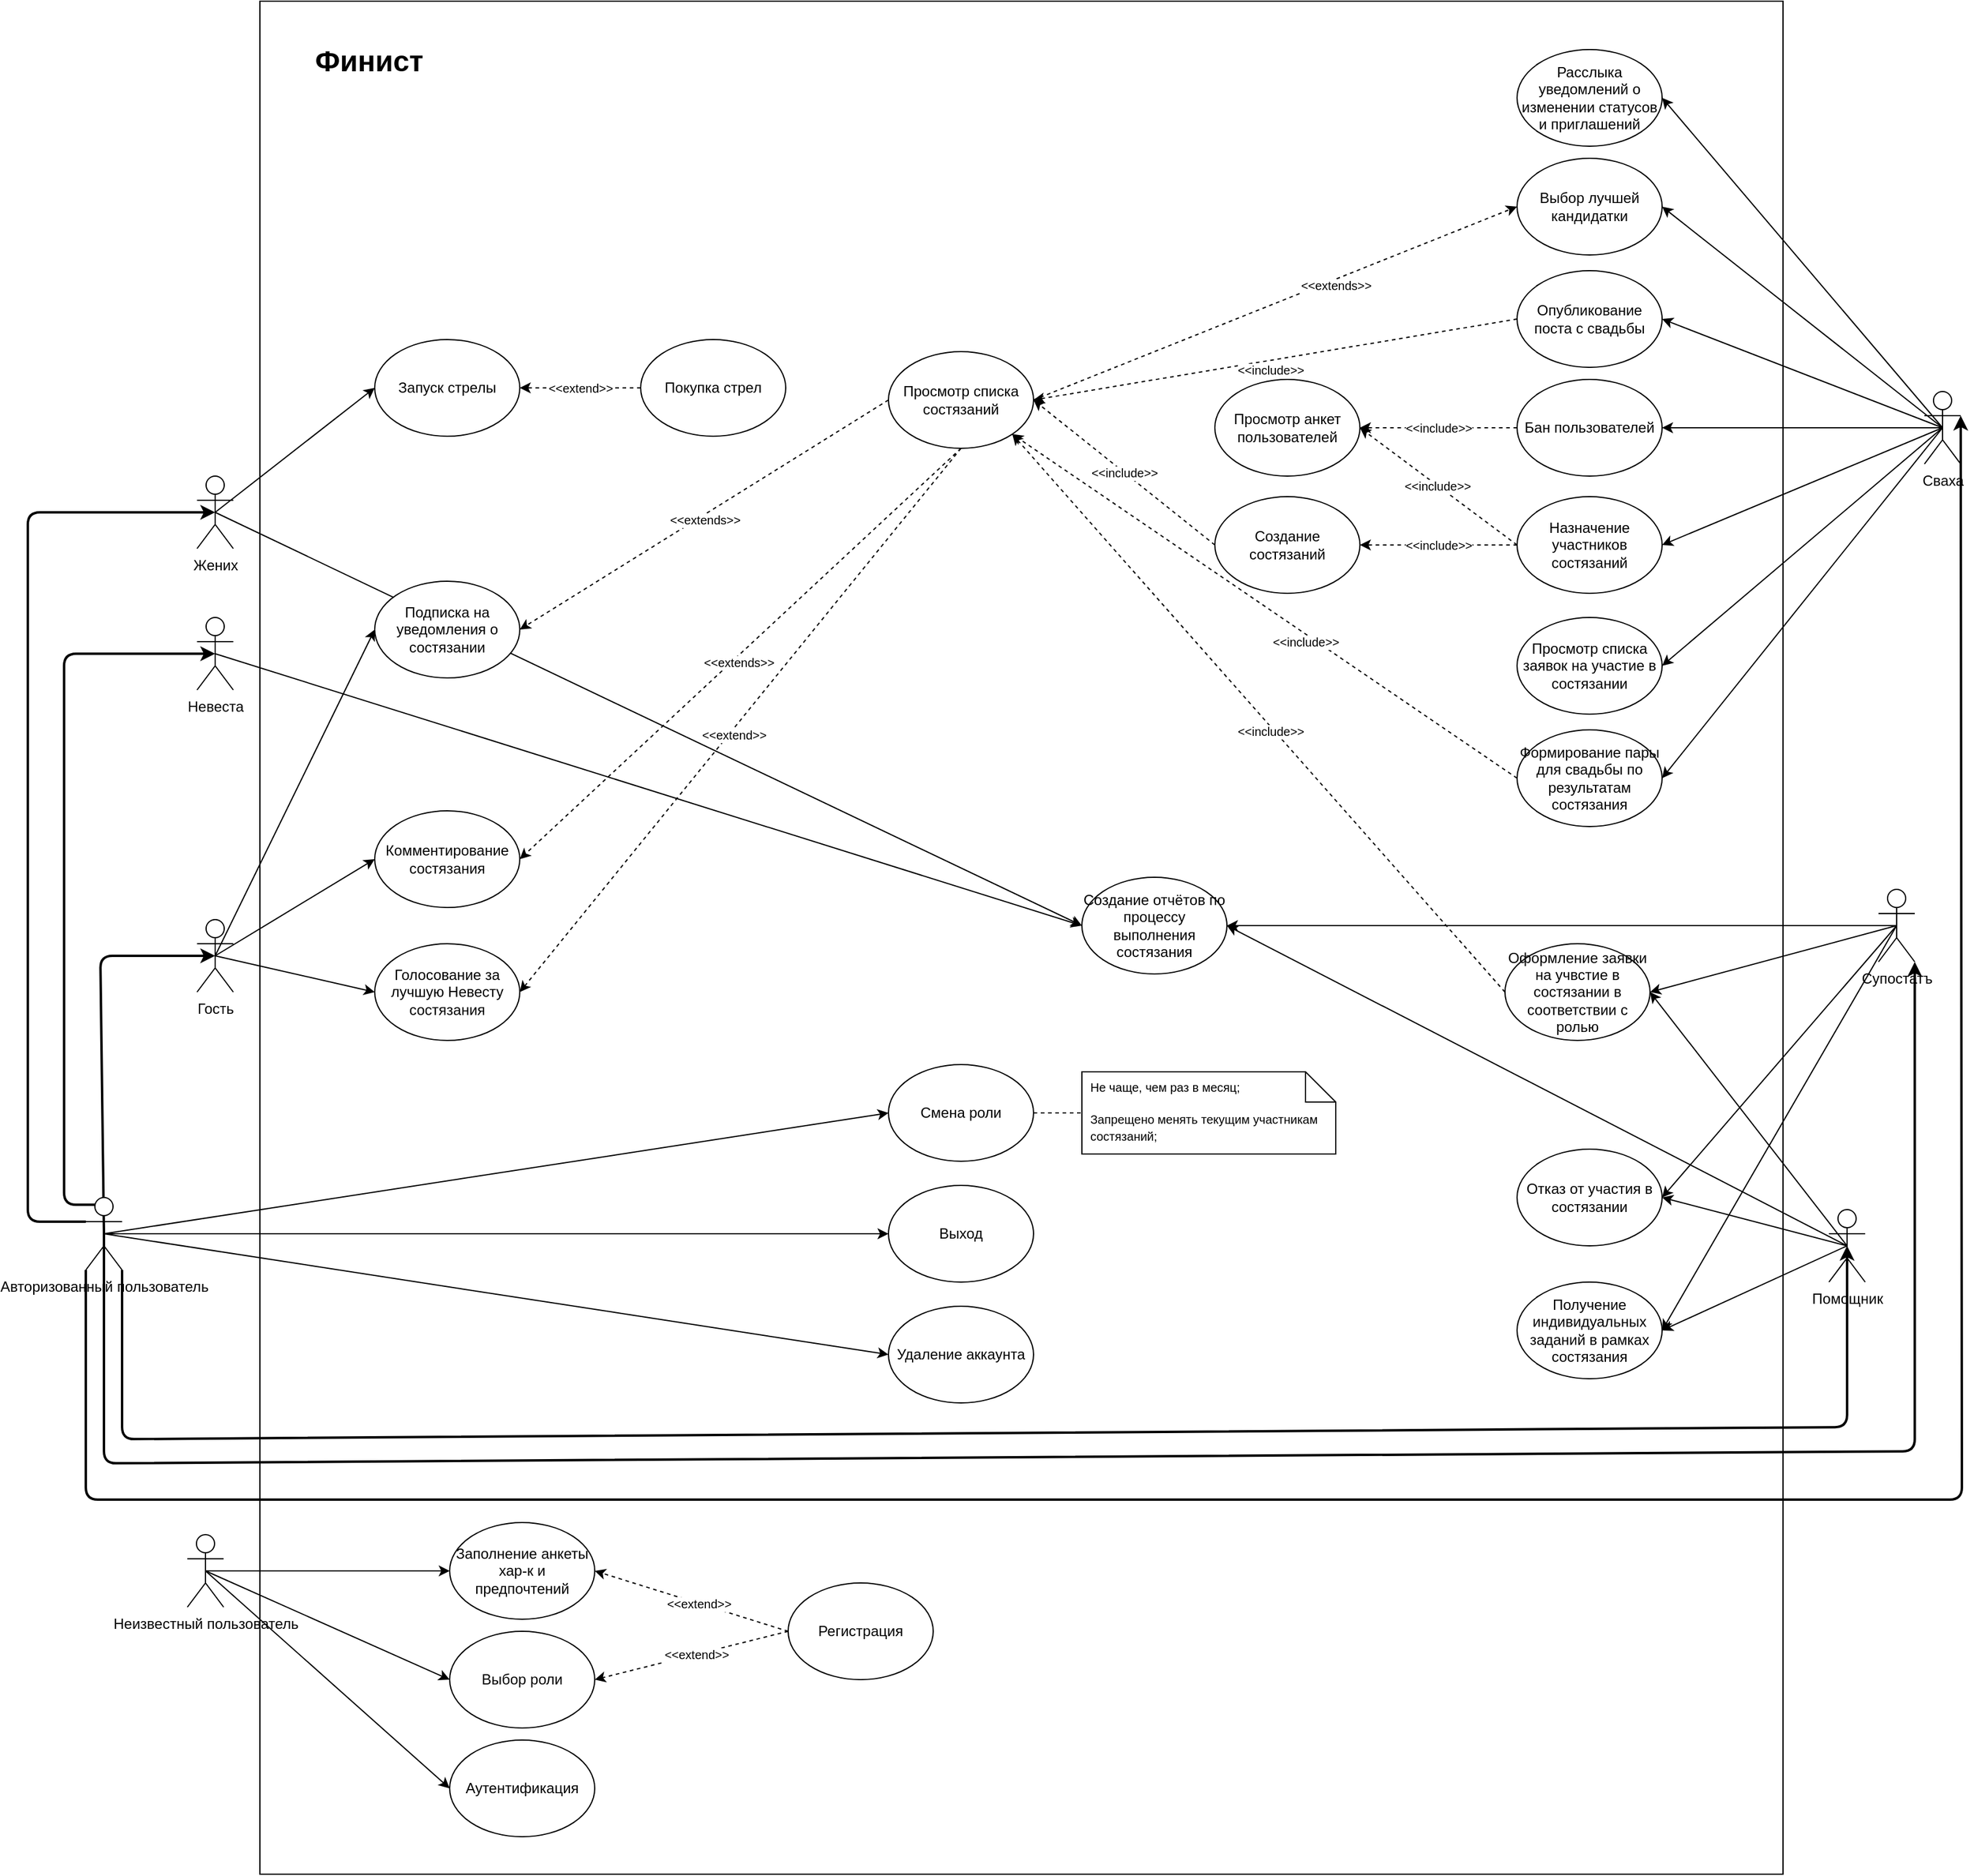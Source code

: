 <mxfile>
    <diagram id="Rc9mrc5BCH0bYZ0IDgvS" name="Страница 1">
        <mxGraphModel dx="3434" dy="3359" grid="1" gridSize="10" guides="1" tooltips="1" connect="1" arrows="1" fold="1" page="1" pageScale="1" pageWidth="1169" pageHeight="827" math="0" shadow="0">
            <root>
                <mxCell id="0"/>
                <mxCell id="1" parent="0"/>
                <mxCell id="352" value="" style="rounded=0;whiteSpace=wrap;html=1;fontSize=10;" parent="1" vertex="1">
                    <mxGeometry x="-941" y="-1600" width="1260" height="1550" as="geometry"/>
                </mxCell>
                <mxCell id="338" style="edgeStyle=none;html=1;exitX=0.5;exitY=0.5;exitDx=0;exitDy=0;exitPerimeter=0;entryX=0;entryY=0.5;entryDx=0;entryDy=0;fontSize=10;" parent="1" source="2" target="230" edge="1">
                    <mxGeometry relative="1" as="geometry"/>
                </mxCell>
                <mxCell id="2" value="Невеста" style="shape=umlActor;verticalLabelPosition=bottom;verticalAlign=top;html=1;" parent="1" vertex="1">
                    <mxGeometry x="-993" y="-1090" width="30" height="60" as="geometry"/>
                </mxCell>
                <mxCell id="272" style="edgeStyle=none;html=1;exitX=0.5;exitY=0.5;exitDx=0;exitDy=0;exitPerimeter=0;fontSize=10;entryX=0;entryY=0.5;entryDx=0;entryDy=0;" parent="1" source="16" target="207" edge="1">
                    <mxGeometry relative="1" as="geometry"/>
                </mxCell>
                <mxCell id="339" style="edgeStyle=none;html=1;exitX=0.5;exitY=0.5;exitDx=0;exitDy=0;exitPerimeter=0;entryX=0;entryY=0.5;entryDx=0;entryDy=0;fontSize=10;" parent="1" source="16" target="230" edge="1">
                    <mxGeometry relative="1" as="geometry"/>
                </mxCell>
                <mxCell id="16" value="Жених" style="shape=umlActor;verticalLabelPosition=bottom;verticalAlign=top;html=1;" parent="1" vertex="1">
                    <mxGeometry x="-993" y="-1207" width="30" height="60" as="geometry"/>
                </mxCell>
                <mxCell id="280" style="edgeStyle=none;html=1;exitX=0.5;exitY=0.5;exitDx=0;exitDy=0;exitPerimeter=0;entryX=1;entryY=0.5;entryDx=0;entryDy=0;fontSize=10;" parent="1" source="35" target="214" edge="1">
                    <mxGeometry relative="1" as="geometry"/>
                </mxCell>
                <mxCell id="314" style="edgeStyle=none;html=1;exitX=0.5;exitY=0.5;exitDx=0;exitDy=0;exitPerimeter=0;entryX=1;entryY=0.5;entryDx=0;entryDy=0;fontSize=10;" parent="1" source="35" target="311" edge="1">
                    <mxGeometry relative="1" as="geometry"/>
                </mxCell>
                <mxCell id="315" style="edgeStyle=none;html=1;exitX=0.5;exitY=0.5;exitDx=0;exitDy=0;exitPerimeter=0;entryX=1;entryY=0.5;entryDx=0;entryDy=0;fontSize=10;" parent="1" source="35" target="222" edge="1">
                    <mxGeometry relative="1" as="geometry"/>
                </mxCell>
                <mxCell id="316" style="edgeStyle=none;html=1;exitX=0.5;exitY=0.5;exitDx=0;exitDy=0;exitPerimeter=0;entryX=1;entryY=0.5;entryDx=0;entryDy=0;fontSize=10;" parent="1" source="35" target="227" edge="1">
                    <mxGeometry relative="1" as="geometry"/>
                </mxCell>
                <mxCell id="324" style="edgeStyle=none;html=1;exitX=0.5;exitY=0.5;exitDx=0;exitDy=0;exitPerimeter=0;entryX=1;entryY=0.5;entryDx=0;entryDy=0;fontSize=10;" parent="1" source="35" target="211" edge="1">
                    <mxGeometry relative="1" as="geometry"/>
                </mxCell>
                <mxCell id="340" style="edgeStyle=none;html=1;exitX=0.5;exitY=0.5;exitDx=0;exitDy=0;exitPerimeter=0;entryX=1;entryY=0.5;entryDx=0;entryDy=0;fontSize=10;" parent="1" source="35" target="212" edge="1">
                    <mxGeometry relative="1" as="geometry"/>
                </mxCell>
                <mxCell id="341" style="edgeStyle=none;html=1;exitX=0.5;exitY=0.5;exitDx=0;exitDy=0;exitPerimeter=0;entryX=1;entryY=0.5;entryDx=0;entryDy=0;fontSize=10;" parent="1" source="35" target="228" edge="1">
                    <mxGeometry relative="1" as="geometry"/>
                </mxCell>
                <mxCell id="35" value="Сваха" style="shape=umlActor;verticalLabelPosition=bottom;verticalAlign=top;html=1;" parent="1" vertex="1">
                    <mxGeometry x="436" y="-1277" width="30" height="60" as="geometry"/>
                </mxCell>
                <mxCell id="276" style="edgeStyle=none;html=1;exitX=0.5;exitY=0.5;exitDx=0;exitDy=0;exitPerimeter=0;entryX=1;entryY=0.5;entryDx=0;entryDy=0;fontSize=10;" parent="1" source="104" target="229" edge="1">
                    <mxGeometry relative="1" as="geometry"/>
                </mxCell>
                <mxCell id="326" style="edgeStyle=none;html=1;exitX=0.5;exitY=0.5;exitDx=0;exitDy=0;exitPerimeter=0;fontSize=10;entryX=1;entryY=0.5;entryDx=0;entryDy=0;" parent="1" source="104" target="224" edge="1">
                    <mxGeometry relative="1" as="geometry"/>
                </mxCell>
                <mxCell id="334" style="edgeStyle=none;html=1;exitX=0.5;exitY=0.5;exitDx=0;exitDy=0;exitPerimeter=0;entryX=1;entryY=0.5;entryDx=0;entryDy=0;fontSize=10;" parent="1" source="104" target="218" edge="1">
                    <mxGeometry relative="1" as="geometry"/>
                </mxCell>
                <mxCell id="337" style="edgeStyle=none;html=1;exitX=0.5;exitY=0.5;exitDx=0;exitDy=0;exitPerimeter=0;entryX=1;entryY=0.5;entryDx=0;entryDy=0;fontSize=10;" parent="1" source="104" target="230" edge="1">
                    <mxGeometry relative="1" as="geometry"/>
                </mxCell>
                <mxCell id="104" value="Помощник" style="shape=umlActor;verticalLabelPosition=bottom;verticalAlign=top;html=1;outlineConnect=0;" parent="1" vertex="1">
                    <mxGeometry x="357" y="-600" width="30" height="60" as="geometry"/>
                </mxCell>
                <mxCell id="277" style="edgeStyle=none;html=1;exitX=0.5;exitY=0.5;exitDx=0;exitDy=0;exitPerimeter=0;entryX=1;entryY=0.5;entryDx=0;entryDy=0;fontSize=10;" parent="1" source="117" target="229" edge="1">
                    <mxGeometry relative="1" as="geometry"/>
                </mxCell>
                <mxCell id="325" style="edgeStyle=none;html=1;exitX=0.5;exitY=0.5;exitDx=0;exitDy=0;exitPerimeter=0;entryX=1;entryY=0.5;entryDx=0;entryDy=0;fontSize=10;" parent="1" source="117" target="224" edge="1">
                    <mxGeometry relative="1" as="geometry"/>
                </mxCell>
                <mxCell id="335" style="edgeStyle=none;html=1;exitX=0.5;exitY=0.5;exitDx=0;exitDy=0;exitPerimeter=0;entryX=1;entryY=0.5;entryDx=0;entryDy=0;fontSize=10;" parent="1" source="117" target="218" edge="1">
                    <mxGeometry relative="1" as="geometry"/>
                </mxCell>
                <mxCell id="336" style="edgeStyle=none;html=1;exitX=0.5;exitY=0.5;exitDx=0;exitDy=0;exitPerimeter=0;entryX=1;entryY=0.5;entryDx=0;entryDy=0;fontSize=10;" parent="1" source="117" target="230" edge="1">
                    <mxGeometry relative="1" as="geometry"/>
                </mxCell>
                <mxCell id="117" value="Супостатъ" style="shape=umlActor;verticalLabelPosition=bottom;verticalAlign=top;html=1;outlineConnect=0;" parent="1" vertex="1">
                    <mxGeometry x="398" y="-865" width="30" height="60" as="geometry"/>
                </mxCell>
                <mxCell id="182" value="Финист" style="text;strokeColor=none;fillColor=none;html=1;fontSize=24;fontStyle=1;verticalAlign=middle;align=center;" parent="1" vertex="1">
                    <mxGeometry x="-901" y="-1570" width="100" height="40" as="geometry"/>
                </mxCell>
                <mxCell id="346" style="edgeStyle=none;html=1;exitX=0;exitY=0.5;exitDx=0;exitDy=0;entryX=1;entryY=0.5;entryDx=0;entryDy=0;dashed=1;fontSize=10;" parent="1" source="202" target="344" edge="1">
                    <mxGeometry relative="1" as="geometry"/>
                </mxCell>
                <mxCell id="347" value="&amp;lt;&amp;lt;extend&amp;gt;&amp;gt;" style="edgeLabel;html=1;align=center;verticalAlign=middle;resizable=0;points=[];fontSize=10;" parent="346" vertex="1" connectable="0">
                    <mxGeometry x="-0.076" relative="1" as="geometry">
                        <mxPoint as="offset"/>
                    </mxGeometry>
                </mxCell>
                <mxCell id="348" style="edgeStyle=none;html=1;exitX=0;exitY=0.5;exitDx=0;exitDy=0;entryX=1;entryY=0.5;entryDx=0;entryDy=0;dashed=1;fontSize=10;" parent="1" source="202" target="345" edge="1">
                    <mxGeometry relative="1" as="geometry"/>
                </mxCell>
                <mxCell id="349" value="&amp;lt;&amp;lt;extend&amp;gt;&amp;gt;" style="edgeLabel;html=1;align=center;verticalAlign=middle;resizable=0;points=[];fontSize=10;" parent="348" vertex="1" connectable="0">
                    <mxGeometry x="-0.043" y="1" relative="1" as="geometry">
                        <mxPoint y="-1" as="offset"/>
                    </mxGeometry>
                </mxCell>
                <mxCell id="202" value="Регистрация" style="ellipse;whiteSpace=wrap;html=1;" parent="1" vertex="1">
                    <mxGeometry x="-504" y="-291" width="120" height="80" as="geometry"/>
                </mxCell>
                <mxCell id="203" value="Аутентификация" style="ellipse;whiteSpace=wrap;html=1;" parent="1" vertex="1">
                    <mxGeometry x="-784" y="-161" width="120" height="80" as="geometry"/>
                </mxCell>
                <mxCell id="204" value="Удаление аккаунта" style="ellipse;whiteSpace=wrap;html=1;" parent="1" vertex="1">
                    <mxGeometry x="-421" y="-520" width="120" height="80" as="geometry"/>
                </mxCell>
                <mxCell id="207" value="Запуск стрелы" style="ellipse;whiteSpace=wrap;html=1;" parent="1" vertex="1">
                    <mxGeometry x="-846" y="-1320" width="120" height="80" as="geometry"/>
                </mxCell>
                <mxCell id="273" value="&amp;lt;&amp;lt;extend&amp;gt;&amp;gt;" style="edgeStyle=none;html=1;exitX=0;exitY=0.5;exitDx=0;exitDy=0;entryX=1;entryY=0.5;entryDx=0;entryDy=0;fontSize=10;dashed=1;" parent="1" source="208" target="207" edge="1">
                    <mxGeometry relative="1" as="geometry"/>
                </mxCell>
                <mxCell id="208" value="Покупка стрел" style="ellipse;whiteSpace=wrap;html=1;" parent="1" vertex="1">
                    <mxGeometry x="-626" y="-1320" width="120" height="80" as="geometry"/>
                </mxCell>
                <mxCell id="209" value="Просмотр анкет пользователей" style="ellipse;whiteSpace=wrap;html=1;" parent="1" vertex="1">
                    <mxGeometry x="-151" y="-1287" width="120" height="80" as="geometry"/>
                </mxCell>
                <mxCell id="211" value="Выбор лучшей кандидатки" style="ellipse;whiteSpace=wrap;html=1;" parent="1" vertex="1">
                    <mxGeometry x="99" y="-1470" width="120" height="80" as="geometry"/>
                </mxCell>
                <mxCell id="212" value="Расслыка &lt;br&gt;уведомлений о изменении статусов и приглашений" style="ellipse;whiteSpace=wrap;html=1;" parent="1" vertex="1">
                    <mxGeometry x="99" y="-1560" width="120" height="80" as="geometry"/>
                </mxCell>
                <mxCell id="282" style="edgeStyle=none;html=1;exitX=0;exitY=0.5;exitDx=0;exitDy=0;entryX=1;entryY=0.5;entryDx=0;entryDy=0;dashed=1;fontSize=10;" parent="1" source="213" target="215" edge="1">
                    <mxGeometry relative="1" as="geometry"/>
                </mxCell>
                <mxCell id="283" value="&amp;lt;&amp;lt;include&amp;gt;&amp;gt;" style="edgeLabel;html=1;align=center;verticalAlign=middle;resizable=0;points=[];fontSize=10;" parent="282" vertex="1" connectable="0">
                    <mxGeometry x="-0.001" relative="1" as="geometry">
                        <mxPoint as="offset"/>
                    </mxGeometry>
                </mxCell>
                <mxCell id="213" value="Создание состязаний" style="ellipse;whiteSpace=wrap;html=1;" parent="1" vertex="1">
                    <mxGeometry x="-151" y="-1190" width="120" height="80" as="geometry"/>
                </mxCell>
                <mxCell id="281" value="&amp;lt;&amp;lt;include&amp;gt;&amp;gt;" style="edgeStyle=none;html=1;exitX=0;exitY=0.5;exitDx=0;exitDy=0;entryX=1;entryY=0.5;entryDx=0;entryDy=0;fontSize=10;dashed=1;" parent="1" source="214" target="213" edge="1">
                    <mxGeometry relative="1" as="geometry"/>
                </mxCell>
                <mxCell id="284" style="edgeStyle=none;html=1;exitX=0;exitY=0.5;exitDx=0;exitDy=0;entryX=1;entryY=0.5;entryDx=0;entryDy=0;dashed=1;fontSize=10;" parent="1" source="214" target="209" edge="1">
                    <mxGeometry relative="1" as="geometry"/>
                </mxCell>
                <mxCell id="285" value="&amp;lt;&amp;lt;include&amp;gt;&amp;gt;" style="edgeLabel;html=1;align=center;verticalAlign=middle;resizable=0;points=[];fontSize=10;" parent="284" vertex="1" connectable="0">
                    <mxGeometry x="0.029" y="1" relative="1" as="geometry">
                        <mxPoint x="1" as="offset"/>
                    </mxGeometry>
                </mxCell>
                <mxCell id="214" value="Назначение участников состязаний" style="ellipse;whiteSpace=wrap;html=1;" parent="1" vertex="1">
                    <mxGeometry x="99" y="-1190" width="120" height="80" as="geometry"/>
                </mxCell>
                <mxCell id="306" style="edgeStyle=none;html=1;exitX=0;exitY=0.5;exitDx=0;exitDy=0;entryX=1;entryY=0.5;entryDx=0;entryDy=0;fontSize=10;dashed=1;" parent="1" source="215" target="217" edge="1">
                    <mxGeometry relative="1" as="geometry"/>
                </mxCell>
                <mxCell id="307" value="&amp;lt;&amp;lt;extends&amp;gt;&amp;gt;" style="edgeLabel;html=1;align=center;verticalAlign=middle;resizable=0;points=[];fontSize=10;" parent="306" vertex="1" connectable="0">
                    <mxGeometry x="0.009" y="3" relative="1" as="geometry">
                        <mxPoint as="offset"/>
                    </mxGeometry>
                </mxCell>
                <mxCell id="308" style="edgeStyle=none;html=1;exitX=0.5;exitY=1;exitDx=0;exitDy=0;entryX=1;entryY=0.5;entryDx=0;entryDy=0;fontSize=10;dashed=1;" parent="1" source="215" target="220" edge="1">
                    <mxGeometry relative="1" as="geometry"/>
                </mxCell>
                <mxCell id="309" value="&amp;lt;&amp;lt;extends&amp;gt;&amp;gt;" style="edgeLabel;html=1;align=center;verticalAlign=middle;resizable=0;points=[];fontSize=10;" parent="308" vertex="1" connectable="0">
                    <mxGeometry x="0.023" y="3" relative="1" as="geometry">
                        <mxPoint y="1" as="offset"/>
                    </mxGeometry>
                </mxCell>
                <mxCell id="322" style="edgeStyle=none;html=1;exitX=1;exitY=0.5;exitDx=0;exitDy=0;entryX=0;entryY=0.5;entryDx=0;entryDy=0;dashed=1;fontSize=10;" parent="1" source="215" target="211" edge="1">
                    <mxGeometry relative="1" as="geometry"/>
                </mxCell>
                <mxCell id="323" value="&amp;lt;&amp;lt;extends&amp;gt;&amp;gt;" style="edgeLabel;html=1;align=center;verticalAlign=middle;resizable=0;points=[];fontSize=10;" parent="322" vertex="1" connectable="0">
                    <mxGeometry x="0.246" y="-5" relative="1" as="geometry">
                        <mxPoint x="-1" as="offset"/>
                    </mxGeometry>
                </mxCell>
                <mxCell id="331" style="edgeStyle=none;html=1;exitX=0.5;exitY=1;exitDx=0;exitDy=0;entryX=1;entryY=0.5;entryDx=0;entryDy=0;dashed=1;fontSize=10;" parent="1" source="215" target="221" edge="1">
                    <mxGeometry relative="1" as="geometry"/>
                </mxCell>
                <mxCell id="332" value="&amp;lt;&amp;lt;extend&amp;gt;&amp;gt;" style="edgeLabel;html=1;align=center;verticalAlign=middle;resizable=0;points=[];fontSize=10;" parent="331" vertex="1" connectable="0">
                    <mxGeometry x="0.044" y="3" relative="1" as="geometry">
                        <mxPoint as="offset"/>
                    </mxGeometry>
                </mxCell>
                <mxCell id="215" value="Просмотр списка состязаний" style="ellipse;whiteSpace=wrap;html=1;" parent="1" vertex="1">
                    <mxGeometry x="-421" y="-1310" width="120" height="80" as="geometry"/>
                </mxCell>
                <mxCell id="217" value="Подписка на уведомления о состязании" style="ellipse;whiteSpace=wrap;html=1;" parent="1" vertex="1">
                    <mxGeometry x="-846" y="-1120" width="120" height="80" as="geometry"/>
                </mxCell>
                <mxCell id="218" value="Получение индивидуальных заданий в рамках состязания" style="ellipse;whiteSpace=wrap;html=1;" parent="1" vertex="1">
                    <mxGeometry x="99" y="-540" width="120" height="80" as="geometry"/>
                </mxCell>
                <mxCell id="220" value="Комментирование состязания" style="ellipse;whiteSpace=wrap;html=1;" parent="1" vertex="1">
                    <mxGeometry x="-846" y="-930" width="120" height="80" as="geometry"/>
                </mxCell>
                <mxCell id="221" value="Голосование за лучшую Невесту состязания" style="ellipse;whiteSpace=wrap;html=1;" parent="1" vertex="1">
                    <mxGeometry x="-846" y="-820" width="120" height="80" as="geometry"/>
                </mxCell>
                <mxCell id="222" value="Просмотр списка заявок на участие в состязании" style="ellipse;whiteSpace=wrap;html=1;" parent="1" vertex="1">
                    <mxGeometry x="99" y="-1090" width="120" height="80" as="geometry"/>
                </mxCell>
                <mxCell id="329" style="edgeStyle=none;html=1;exitX=0;exitY=0.5;exitDx=0;exitDy=0;entryX=1;entryY=1;entryDx=0;entryDy=0;fontSize=10;dashed=1;" parent="1" source="224" target="215" edge="1">
                    <mxGeometry relative="1" as="geometry"/>
                </mxCell>
                <mxCell id="330" value="&amp;lt;&amp;lt;include&amp;gt;&amp;gt;" style="edgeLabel;html=1;align=center;verticalAlign=middle;resizable=0;points=[];fontSize=10;" parent="329" vertex="1" connectable="0">
                    <mxGeometry x="-0.056" y="3" relative="1" as="geometry">
                        <mxPoint as="offset"/>
                    </mxGeometry>
                </mxCell>
                <mxCell id="224" value="Оформление заявки на учвстие в состязании в соответствии с ролью" style="ellipse;whiteSpace=wrap;html=1;" parent="1" vertex="1">
                    <mxGeometry x="89" y="-820" width="120" height="80" as="geometry"/>
                </mxCell>
                <mxCell id="318" style="edgeStyle=none;html=1;exitX=0;exitY=0.5;exitDx=0;exitDy=0;entryX=1;entryY=0.5;entryDx=0;entryDy=0;fontSize=10;dashed=1;" parent="1" source="227" target="215" edge="1">
                    <mxGeometry relative="1" as="geometry"/>
                </mxCell>
                <mxCell id="319" value="&amp;lt;&amp;lt;include&amp;gt;&amp;gt;" style="edgeLabel;html=1;align=center;verticalAlign=middle;resizable=0;points=[];fontSize=10;" parent="318" vertex="1" connectable="0">
                    <mxGeometry x="0.027" y="7" relative="1" as="geometry">
                        <mxPoint as="offset"/>
                    </mxGeometry>
                </mxCell>
                <mxCell id="227" value="Опубликование поста с свадьбы" style="ellipse;whiteSpace=wrap;html=1;" parent="1" vertex="1">
                    <mxGeometry x="99" y="-1377" width="120" height="80" as="geometry"/>
                </mxCell>
                <mxCell id="342" style="edgeStyle=none;html=1;exitX=0;exitY=0.5;exitDx=0;exitDy=0;entryX=1;entryY=1;entryDx=0;entryDy=0;fontSize=10;dashed=1;" parent="1" source="228" target="215" edge="1">
                    <mxGeometry relative="1" as="geometry"/>
                </mxCell>
                <mxCell id="343" value="&amp;lt;&amp;lt;include&amp;gt;&amp;gt;" style="edgeLabel;html=1;align=center;verticalAlign=middle;resizable=0;points=[];fontSize=10;" parent="342" vertex="1" connectable="0">
                    <mxGeometry x="-0.171" y="4" relative="1" as="geometry">
                        <mxPoint y="1" as="offset"/>
                    </mxGeometry>
                </mxCell>
                <mxCell id="228" value="Формирование пары для свадьбы по результатам состязания" style="ellipse;whiteSpace=wrap;html=1;" parent="1" vertex="1">
                    <mxGeometry x="99" y="-997" width="120" height="80" as="geometry"/>
                </mxCell>
                <mxCell id="229" value="Отказ от участия в состязании" style="ellipse;whiteSpace=wrap;html=1;" parent="1" vertex="1">
                    <mxGeometry x="99" y="-650" width="120" height="80" as="geometry"/>
                </mxCell>
                <mxCell id="230" value="Создание отчётов по процессу выполнения состязания" style="ellipse;whiteSpace=wrap;html=1;" parent="1" vertex="1">
                    <mxGeometry x="-261" y="-875" width="120" height="80" as="geometry"/>
                </mxCell>
                <mxCell id="231" value="Смена роли" style="ellipse;whiteSpace=wrap;html=1;" parent="1" vertex="1">
                    <mxGeometry x="-421" y="-720" width="120" height="80" as="geometry"/>
                </mxCell>
                <mxCell id="232" value="Выход" style="ellipse;whiteSpace=wrap;html=1;" parent="1" vertex="1">
                    <mxGeometry x="-421" y="-620" width="120" height="80" as="geometry"/>
                </mxCell>
                <mxCell id="263" value="&lt;font style=&quot;font-size: 10px;&quot;&gt;Запрещено менять текущим участникам состязаний;&lt;/font&gt;" style="shape=note2;boundedLbl=1;whiteSpace=wrap;html=1;size=25;verticalAlign=top;align=left;spacingLeft=5;" parent="1" vertex="1">
                    <mxGeometry x="-261" y="-714" width="210" height="68" as="geometry"/>
                </mxCell>
                <mxCell id="264" value="Не чаще, чем раз в месяц;" style="resizeWidth=1;part=1;strokeColor=none;fillColor=none;align=left;spacingLeft=5;fontSize=10;" parent="263" vertex="1">
                    <mxGeometry width="210.0" height="25" relative="1" as="geometry"/>
                </mxCell>
                <mxCell id="265" value="" style="endArrow=none;dashed=1;html=1;fontSize=10;exitX=1;exitY=0.5;exitDx=0;exitDy=0;entryX=0;entryY=0.5;entryDx=0;entryDy=0;entryPerimeter=0;" parent="1" source="231" target="263" edge="1">
                    <mxGeometry width="50" height="50" relative="1" as="geometry">
                        <mxPoint x="-521" y="-770" as="sourcePoint"/>
                        <mxPoint x="-371" y="-740" as="targetPoint"/>
                    </mxGeometry>
                </mxCell>
                <mxCell id="291" style="edgeStyle=none;html=1;exitX=0.5;exitY=0.5;exitDx=0;exitDy=0;exitPerimeter=0;entryX=0;entryY=0.5;entryDx=0;entryDy=0;fontSize=10;" parent="1" source="289" target="203" edge="1">
                    <mxGeometry relative="1" as="geometry"/>
                </mxCell>
                <mxCell id="350" style="edgeStyle=none;html=1;exitX=0.5;exitY=0.5;exitDx=0;exitDy=0;exitPerimeter=0;entryX=0;entryY=0.5;entryDx=0;entryDy=0;fontSize=10;" parent="1" source="289" target="345" edge="1">
                    <mxGeometry relative="1" as="geometry"/>
                </mxCell>
                <mxCell id="351" style="edgeStyle=none;html=1;exitX=0.5;exitY=0.5;exitDx=0;exitDy=0;exitPerimeter=0;entryX=0;entryY=0.5;entryDx=0;entryDy=0;fontSize=10;" parent="1" source="289" target="344" edge="1">
                    <mxGeometry relative="1" as="geometry"/>
                </mxCell>
                <mxCell id="289" value="Неизвестный пользователь" style="shape=umlActor;verticalLabelPosition=bottom;verticalAlign=top;html=1;" parent="1" vertex="1">
                    <mxGeometry x="-1001" y="-331" width="30" height="60" as="geometry"/>
                </mxCell>
                <mxCell id="293" style="edgeStyle=none;html=1;exitX=0.5;exitY=0.5;exitDx=0;exitDy=0;exitPerimeter=0;entryX=0;entryY=0.5;entryDx=0;entryDy=0;fontSize=10;" parent="1" source="292" target="232" edge="1">
                    <mxGeometry relative="1" as="geometry"/>
                </mxCell>
                <mxCell id="294" style="edgeStyle=none;html=1;exitX=0.5;exitY=0.5;exitDx=0;exitDy=0;exitPerimeter=0;entryX=0;entryY=0.5;entryDx=0;entryDy=0;fontSize=10;" parent="1" source="292" target="204" edge="1">
                    <mxGeometry relative="1" as="geometry"/>
                </mxCell>
                <mxCell id="295" style="edgeStyle=none;html=1;exitX=0.5;exitY=0.5;exitDx=0;exitDy=0;exitPerimeter=0;entryX=0;entryY=0.5;entryDx=0;entryDy=0;fontSize=10;" parent="1" source="292" target="231" edge="1">
                    <mxGeometry relative="1" as="geometry"/>
                </mxCell>
                <mxCell id="355" style="edgeStyle=none;html=1;exitX=0.5;exitY=0.5;exitDx=0;exitDy=0;exitPerimeter=0;entryX=0.5;entryY=0.5;entryDx=0;entryDy=0;entryPerimeter=0;strokeWidth=2;" edge="1" parent="1" source="292" target="55">
                    <mxGeometry relative="1" as="geometry">
                        <Array as="points">
                            <mxPoint x="-1073" y="-810"/>
                        </Array>
                    </mxGeometry>
                </mxCell>
                <mxCell id="358" style="edgeStyle=none;html=1;exitX=0.25;exitY=0.1;exitDx=0;exitDy=0;exitPerimeter=0;entryX=0.5;entryY=0.5;entryDx=0;entryDy=0;entryPerimeter=0;strokeWidth=2;" edge="1" parent="1" source="292" target="2">
                    <mxGeometry relative="1" as="geometry">
                        <Array as="points">
                            <mxPoint x="-1103" y="-604"/>
                            <mxPoint x="-1103" y="-1060"/>
                        </Array>
                    </mxGeometry>
                </mxCell>
                <mxCell id="359" style="edgeStyle=none;html=1;exitX=0;exitY=0.333;exitDx=0;exitDy=0;exitPerimeter=0;entryX=0.5;entryY=0.5;entryDx=0;entryDy=0;entryPerimeter=0;strokeWidth=2;" edge="1" parent="1" source="292" target="16">
                    <mxGeometry relative="1" as="geometry">
                        <Array as="points">
                            <mxPoint x="-1133" y="-590"/>
                            <mxPoint x="-1133" y="-1177"/>
                        </Array>
                    </mxGeometry>
                </mxCell>
                <mxCell id="361" style="edgeStyle=none;html=1;entryX=0.5;entryY=0.5;entryDx=0;entryDy=0;entryPerimeter=0;strokeWidth=2;exitX=1;exitY=1;exitDx=0;exitDy=0;exitPerimeter=0;" edge="1" parent="1" source="292" target="104">
                    <mxGeometry relative="1" as="geometry">
                        <mxPoint x="-1093" y="-490" as="sourcePoint"/>
                        <Array as="points">
                            <mxPoint x="-1055" y="-410"/>
                            <mxPoint x="372" y="-420"/>
                        </Array>
                    </mxGeometry>
                </mxCell>
                <mxCell id="362" style="edgeStyle=none;html=1;exitX=0.5;exitY=0.5;exitDx=0;exitDy=0;exitPerimeter=0;entryX=1;entryY=1;entryDx=0;entryDy=0;entryPerimeter=0;strokeWidth=2;" edge="1" parent="1" source="292" target="117">
                    <mxGeometry relative="1" as="geometry">
                        <Array as="points">
                            <mxPoint x="-1070" y="-390"/>
                            <mxPoint x="428" y="-400"/>
                        </Array>
                    </mxGeometry>
                </mxCell>
                <mxCell id="363" style="edgeStyle=none;html=1;exitX=0;exitY=1;exitDx=0;exitDy=0;exitPerimeter=0;strokeWidth=2;entryX=1;entryY=0.333;entryDx=0;entryDy=0;entryPerimeter=0;" edge="1" parent="1" source="292" target="35">
                    <mxGeometry relative="1" as="geometry">
                        <mxPoint x="541.444" y="-1070" as="targetPoint"/>
                        <Array as="points">
                            <mxPoint x="-1085" y="-360"/>
                            <mxPoint x="467" y="-360"/>
                        </Array>
                    </mxGeometry>
                </mxCell>
                <mxCell id="292" value="Авторизованный пользователь" style="shape=umlActor;verticalLabelPosition=bottom;verticalAlign=top;html=1;" parent="1" vertex="1">
                    <mxGeometry x="-1085" y="-610" width="30" height="60" as="geometry"/>
                </mxCell>
                <mxCell id="304" style="edgeStyle=none;html=1;exitX=0.5;exitY=0.5;exitDx=0;exitDy=0;exitPerimeter=0;entryX=0;entryY=0.5;entryDx=0;entryDy=0;fontSize=10;" parent="1" source="55" target="220" edge="1">
                    <mxGeometry relative="1" as="geometry"/>
                </mxCell>
                <mxCell id="305" style="edgeStyle=none;html=1;exitX=0.5;exitY=0.5;exitDx=0;exitDy=0;exitPerimeter=0;entryX=0;entryY=0.5;entryDx=0;entryDy=0;fontSize=10;" parent="1" source="55" target="217" edge="1">
                    <mxGeometry relative="1" as="geometry"/>
                </mxCell>
                <mxCell id="333" style="edgeStyle=none;html=1;exitX=0.5;exitY=0.5;exitDx=0;exitDy=0;exitPerimeter=0;entryX=0;entryY=0.5;entryDx=0;entryDy=0;fontSize=10;" parent="1" source="55" target="221" edge="1">
                    <mxGeometry relative="1" as="geometry"/>
                </mxCell>
                <mxCell id="55" value="Гость" style="shape=umlActor;verticalLabelPosition=bottom;verticalAlign=top;html=1;outlineConnect=0;" parent="1" vertex="1">
                    <mxGeometry x="-993" y="-840" width="30" height="60" as="geometry"/>
                </mxCell>
                <mxCell id="313" value="&amp;lt;&amp;lt;include&amp;gt;&amp;gt;" style="edgeStyle=none;html=1;exitX=0;exitY=0.5;exitDx=0;exitDy=0;entryX=1;entryY=0.5;entryDx=0;entryDy=0;dashed=1;fontSize=10;" parent="1" source="311" target="209" edge="1">
                    <mxGeometry relative="1" as="geometry"/>
                </mxCell>
                <mxCell id="311" value="Бан пользователей" style="ellipse;whiteSpace=wrap;html=1;" parent="1" vertex="1">
                    <mxGeometry x="99" y="-1287" width="120" height="80" as="geometry"/>
                </mxCell>
                <mxCell id="344" value="Заполнение анкеты хар-к и предпочтений" style="ellipse;whiteSpace=wrap;html=1;" parent="1" vertex="1">
                    <mxGeometry x="-784" y="-341" width="120" height="80" as="geometry"/>
                </mxCell>
                <mxCell id="345" value="Выбор роли" style="ellipse;whiteSpace=wrap;html=1;" parent="1" vertex="1">
                    <mxGeometry x="-784" y="-251" width="120" height="80" as="geometry"/>
                </mxCell>
            </root>
        </mxGraphModel>
    </diagram>
</mxfile>